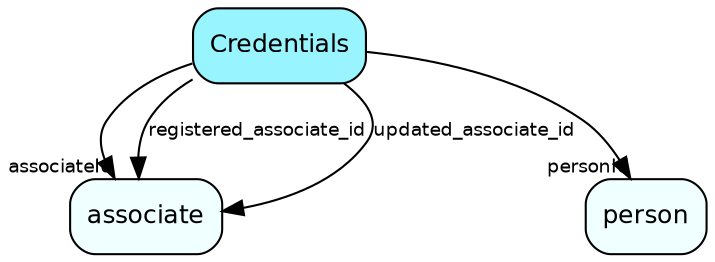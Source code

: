 digraph Credentials  {
node [shape = box style="rounded, filled" fontname = "Helvetica" fontsize = "12" ]
edge [fontname = "Helvetica" fontsize = "9"]

Credentials[fillcolor = "cadetblue1"]
associate[fillcolor = "azure1"]
person[fillcolor = "azure1"]
Credentials -> associate [headlabel = "associateId"]
Credentials -> associate [label = "registered_associate_id"]
Credentials -> associate [label = "updated_associate_id"]
Credentials -> person [headlabel = "personId"]
}
